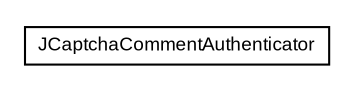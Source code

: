 #!/usr/local/bin/dot
#
# Class diagram 
# Generated by UmlGraph version 4.6 (http://www.spinellis.gr/sw/umlgraph)
#

digraph G {
	edge [fontname="arial",fontsize=10,labelfontname="arial",labelfontsize=10];
	node [fontname="arial",fontsize=10,shape=plaintext];
	// com.octo.captcha.module.roller.JCaptchaCommentAuthenticator
	c0 [label=<<table border="0" cellborder="1" cellspacing="0" cellpadding="2" port="p" href="./JCaptchaCommentAuthenticator.html">
		<tr><td><table border="0" cellspacing="0" cellpadding="1">
			<tr><td> JCaptchaCommentAuthenticator </td></tr>
		</table></td></tr>
		</table>>, fontname="arial", fontcolor="black", fontsize=9.0];
}


